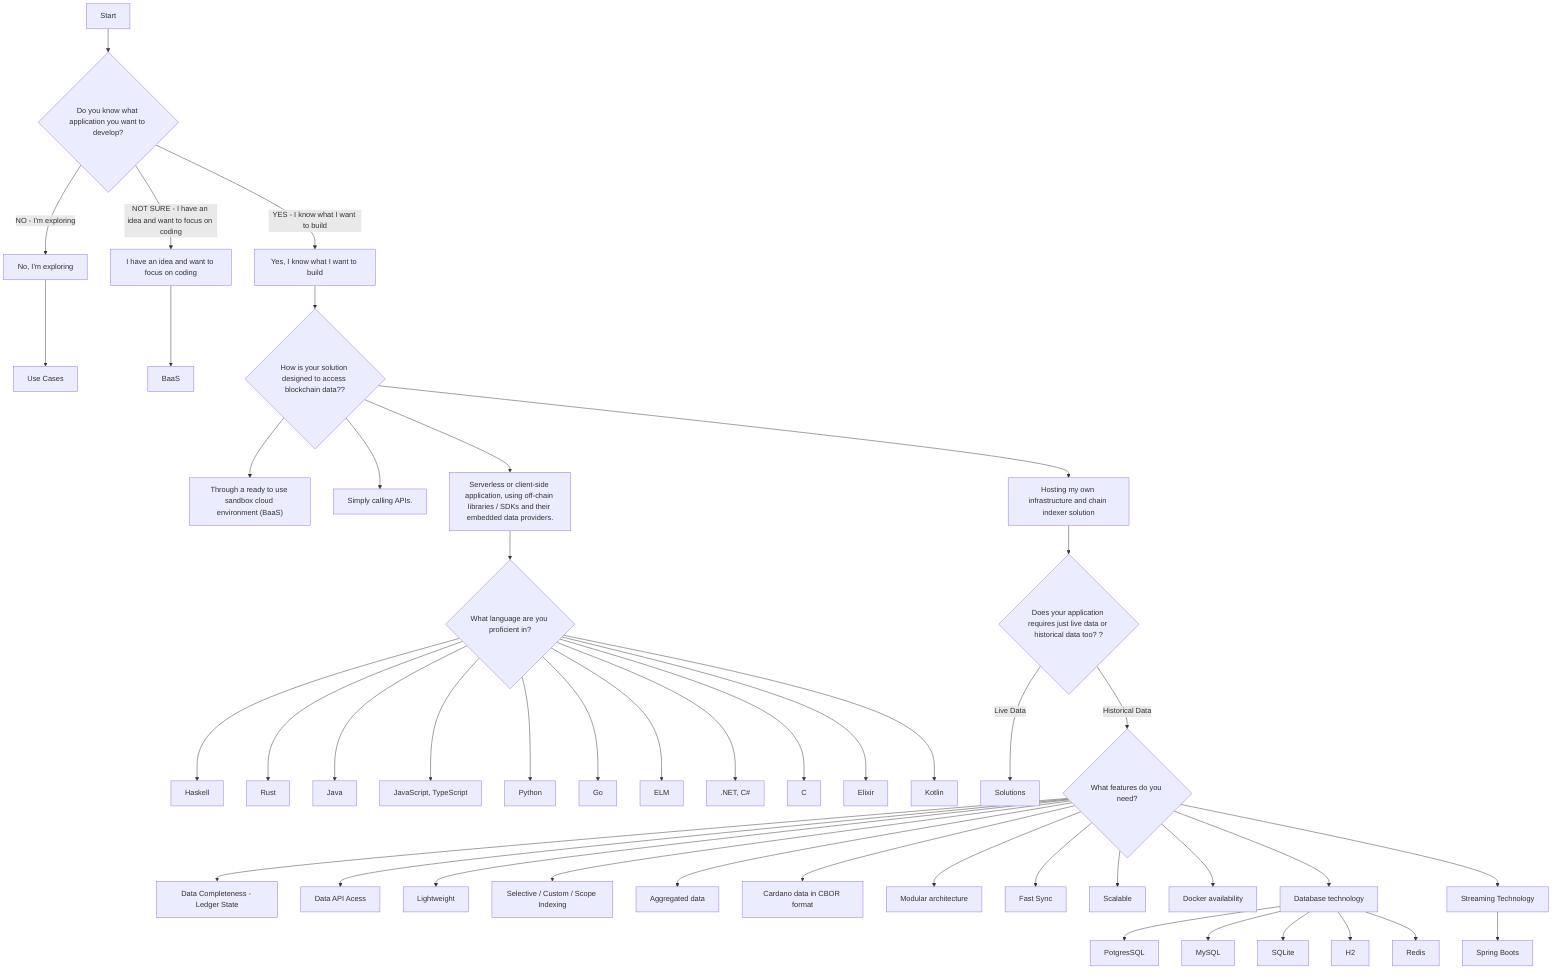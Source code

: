 flowchart TD
    A["Start"] --> B1{"Do you know what application you want to develop?"}
    B1 -- YES - I know what I want to build --> C1["Yes, I know what I want to build"]
    B1 -- NO - I'm exploring --> C2@{ label: "No, I'm exploring" }
    B1 -- NOT SURE - I have an idea and want to focus on coding --> C3["I have an idea and want to focus on coding"]
    C2 --> AA1["Use Cases"]
    C3 --> AA2["BaaS"]
    C1 --> D1{"How is your solution designed to access blockchain data??"}
    D1 --> E1["Through a ready to use sandbox cloud environment (BaaS)"] & E2["Simply calling APIs."] & E3["Serverless or client-side application, using off-chain libraries / SDKs and their embedded data providers."] & E4["Hosting my own infrastructure and chain indexer solution"]
    E3 --> F1{"What language are you proficient in?"}
    F1 --> G1["Haskell"] & G2["Rust"] & G3["Java"] & G4["JavaScript, TypeScript"] & G5["Python"] & G6["Go"] & G7["ELM"] & G8[".NET, C#"] & G9["C"] & G10["Elixir"] & G11["Kotlin"]
    E4 --> BB1{"Does your application requires just live data or historical data too? ?"}
    BB1 -- Live Data --> AB1["Solutions"]
    BB1 -- Historical Data --> AB2{"What features do you need?"}
    AB2 --> AB3["Data Completeness - Ledger State"] & AB4["Data API Acess"] & AB5["Lightweight"] & AB6["Selective / Custom / Scope Indexing"] & AB7["Aggregated data"] & AB8["Cardano data in CBOR format"] & AB9["Modular architecture"] & AB10["Fast Sync"] & AB11["Scalable"] & AB12["Docker availability"] & AB13["Database technology"] & AB14["Streaming Technology"]
    AB13 --> AD36["PotgresSQL"] & AD37["MySQL"] & AD38["SQLite"] & AD39["H2"] & AD40["Redis"]
    AB14 --> AE9["Spring Boots"]

    C2@{ shape: rect}
    G1@{ shape: rect}
    click AA1 "https://github.com/cardano-foundation/cardano-template-and-ecosystem-monitoring"
    click AA2 "https://demeter.run/"

    click E1 "https://demeter.run/"
    click E2 "simplyCallingAPI"

    click AB1 "liveData"

    click G1 "haskell"
    click G2 "rust"
    click G3 "java"
    click G4 "javaScript-TypeScript"
    click G5 "python"
    click G6 "go"
    click G7 "elm"
    click G8 "NET-CSharp"
    click G9 "C"
    click G10 "elixir"
    click G11 "kotlin"

    click AB3 "dataCompletness-LedgerState"
    click AB4 "APIAccess"
    click AB5 "lightweight"
    click AB6 "customIndex"
    click AB7 "aggregatedData"
    click AB8 "cardanoDatainCBORFormat"
    click AB9 "modularArchitecture"
    click AB10 "fastSync"
    click AB11 "scalable"
    click AB12 "dockerAvailability"

    click AD36 "databaseTechnology/PostgreSQL"
    click AD37 "databaseTechnology/MySQL"
    click AD38 "databaseTechnology/SQLite"
    click AD39 "databaseTechnology/H2"
    click AD40 "databaseTechnology/redis"

    click AE9 "streamingTechnology/springBoot"